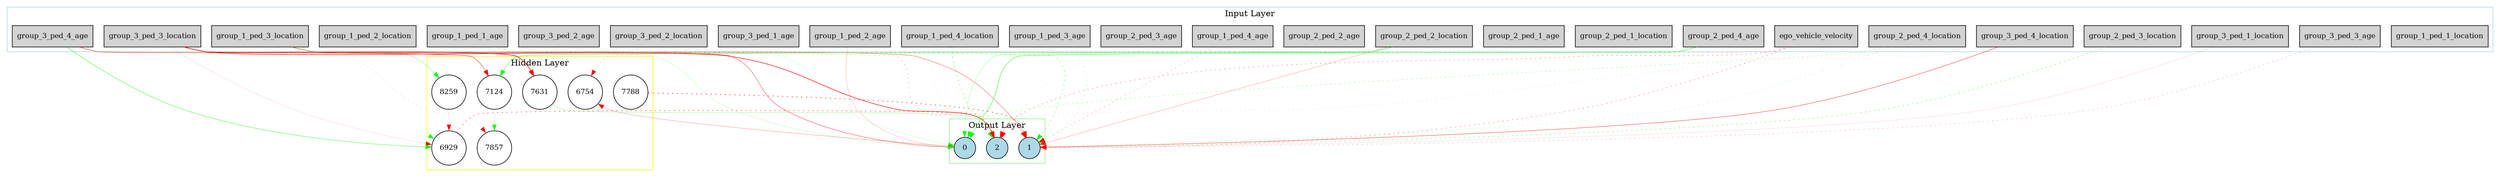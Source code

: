 digraph {
	node [fontsize=12 height=0.5 shape=circle width=0.5]
	subgraph cluster_input {
		color=lightblue
		label="Input Layer"
		group_1_ped_1_location [fillcolor=lightgray shape=box style=filled]
		group_1_ped_1_age [fillcolor=lightgray shape=box style=filled]
		group_1_ped_2_location [fillcolor=lightgray shape=box style=filled]
		group_1_ped_2_age [fillcolor=lightgray shape=box style=filled]
		group_1_ped_3_location [fillcolor=lightgray shape=box style=filled]
		group_1_ped_3_age [fillcolor=lightgray shape=box style=filled]
		group_1_ped_4_location [fillcolor=lightgray shape=box style=filled]
		group_1_ped_4_age [fillcolor=lightgray shape=box style=filled]
		group_2_ped_1_location [fillcolor=lightgray shape=box style=filled]
		group_2_ped_1_age [fillcolor=lightgray shape=box style=filled]
		group_2_ped_2_location [fillcolor=lightgray shape=box style=filled]
		group_2_ped_2_age [fillcolor=lightgray shape=box style=filled]
		group_2_ped_3_location [fillcolor=lightgray shape=box style=filled]
		group_2_ped_3_age [fillcolor=lightgray shape=box style=filled]
		group_2_ped_4_location [fillcolor=lightgray shape=box style=filled]
		group_2_ped_4_age [fillcolor=lightgray shape=box style=filled]
		group_3_ped_1_location [fillcolor=lightgray shape=box style=filled]
		group_3_ped_1_age [fillcolor=lightgray shape=box style=filled]
		group_3_ped_2_location [fillcolor=lightgray shape=box style=filled]
		group_3_ped_2_age [fillcolor=lightgray shape=box style=filled]
		group_3_ped_3_location [fillcolor=lightgray shape=box style=filled]
		group_3_ped_3_age [fillcolor=lightgray shape=box style=filled]
		group_3_ped_4_location [fillcolor=lightgray shape=box style=filled]
		group_3_ped_4_age [fillcolor=lightgray shape=box style=filled]
		ego_vehicle_velocity [fillcolor=lightgray shape=box style=filled]
	}
	subgraph cluster_output {
		color=lightgreen
		label="Output Layer"
		0 [fillcolor=lightblue style=filled]
		1 [fillcolor=lightblue style=filled]
		2 [fillcolor=lightblue style=filled]
	}
	subgraph cluster_hidden {
		color=yellow
		label="Hidden Layer"
		6754 [fillcolor=white style=filled]
		8259 [fillcolor=white style=filled]
		7788 [fillcolor=white style=filled]
		7631 [fillcolor=white style=filled]
		6929 [fillcolor=white style=filled]
		7857 [fillcolor=white style=filled]
		7124 [fillcolor=white style=filled]
	}
	group_1_ped_1_age -> 1 [color=green penwidth=0.5369180745282293 style=dotted]
	group_1_ped_2_location -> 0 [color=green penwidth=0.1227266063638966 style=solid]
	group_1_ped_2_age -> 0 [color=red penwidth=0.18877912399925556 style=solid]
	group_1_ped_3_location -> 0 [color=red penwidth=0.47173530687280807 style=solid]
	group_1_ped_3_location -> 1 [color=red penwidth=0.4033296891937218 style=solid]
	group_1_ped_3_location -> 2 [color=red penwidth=0.3091695928028666 style=dotted]
	group_1_ped_3_age -> 1 [color=green penwidth=0.3136358518013205 style=dotted]
	group_1_ped_4_location -> 2 [color=green penwidth=0.6419561592370719 style=dotted]
	group_1_ped_4_age -> 1 [color=red penwidth=0.29288274932935254 style=dotted]
	group_1_ped_4_age -> 2 [color=red penwidth=0.12008224089007744 style=dotted]
	group_2_ped_2_location -> 0 [color=green penwidth=0.23586439730684775 style=solid]
	group_2_ped_2_location -> 1 [color=red penwidth=0.23219259458291688 style=solid]
	group_2_ped_4_location -> 0 [color=green penwidth=0.4024702091304895 style=dotted]
	group_2_ped_4_location -> 1 [color=green penwidth=0.2616086300518911 style=dotted]
	group_2_ped_4_age -> 0 [color=green penwidth=0.5796930843582652 style=solid]
	group_3_ped_3_location -> 2 [color=red penwidth=0.8196157183718821 style=solid]
	group_3_ped_3_age -> 1 [color=red penwidth=0.28785396211338077 style=dotted]
	group_3_ped_4_location -> 1 [color=red penwidth=0.5009336353723549 style=solid]
	group_3_ped_4_location -> 2 [color=red penwidth=0.14245573138765114 style=dotted]
	group_3_ped_4_age -> 0 [color=green penwidth=0.15820142563170272 style=solid]
	ego_vehicle_velocity -> 1 [color=red penwidth=0.424716444235529 style=dotted]
	ego_vehicle_velocity -> 2 [color=red penwidth=0.4526913181569642 style=dotted]
	group_2_ped_3_location -> 1 [color=green penwidth=0.5549650855109618 style=dotted]
	group_1_ped_2_location -> 2 [color=red penwidth=0.12868799272410933 style=dotted]
	ego_vehicle_velocity -> 6754 [color=red penwidth=0.2400565137823089 style=dotted]
	6754 -> 1 [color=green penwidth=0.1684061397649733 style=dotted]
	group_3_ped_4_age -> 6929 [color=green penwidth=0.5009131030984121 style=solid]
	6929 -> 2 [color=red penwidth=0.6788890246791066 style=dotted]
	group_2_ped_2_location -> 7124 [color=green penwidth=0.5088117510851851 style=solid]
	group_1_ped_3_location -> 6929 [color=green penwidth=0.1432920236749923 style=dotted]
	group_3_ped_3_location -> 7631 [color=red penwidth=0.9531100691892048 style=solid]
	7631 -> 2 [color=green penwidth=0.25523495126246987 style=solid]
	7788 -> 1 [color=red penwidth=0.8074236901288063 style=dotted]
	group_1_ped_3_location -> 7857 [color=red penwidth=0.1766944713303028 style=dotted]
	0 -> 6754 [color=red penwidth=0.26960628977140594 style=solid]
	group_3_ped_3_location -> 6929 [color=red penwidth=0.10514261331217785 style=solid]
	group_3_ped_1_location -> 1 [color=red penwidth=0.1033825724583953 style=solid]
	7124 -> 7857 [color=green penwidth=0.18954464980894692 style=solid]
	group_1_ped_3_location -> 8259 [color=green penwidth=0.33442444654976733 style=solid]
	8259 -> 6929 [color=red penwidth=0.12131745547692444 style=solid]
	group_3_ped_4_age -> 7124 [color=red penwidth=0.5907836955461552 style=solid]
}

